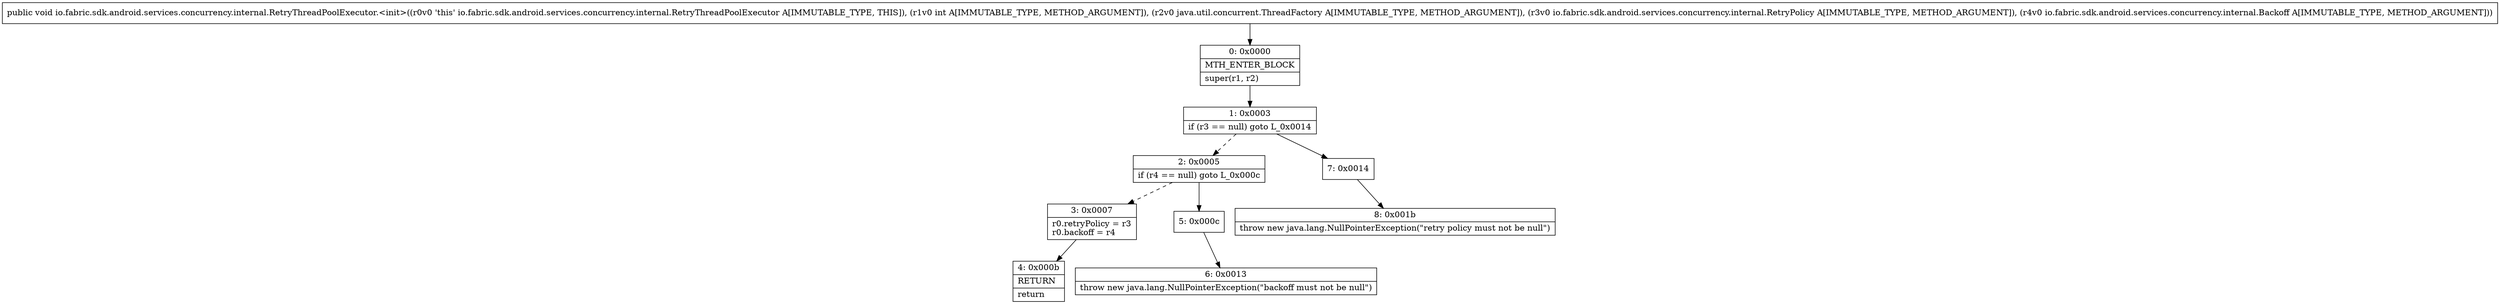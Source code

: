 digraph "CFG forio.fabric.sdk.android.services.concurrency.internal.RetryThreadPoolExecutor.\<init\>(ILjava\/util\/concurrent\/ThreadFactory;Lio\/fabric\/sdk\/android\/services\/concurrency\/internal\/RetryPolicy;Lio\/fabric\/sdk\/android\/services\/concurrency\/internal\/Backoff;)V" {
Node_0 [shape=record,label="{0\:\ 0x0000|MTH_ENTER_BLOCK\l|super(r1, r2)\l}"];
Node_1 [shape=record,label="{1\:\ 0x0003|if (r3 == null) goto L_0x0014\l}"];
Node_2 [shape=record,label="{2\:\ 0x0005|if (r4 == null) goto L_0x000c\l}"];
Node_3 [shape=record,label="{3\:\ 0x0007|r0.retryPolicy = r3\lr0.backoff = r4\l}"];
Node_4 [shape=record,label="{4\:\ 0x000b|RETURN\l|return\l}"];
Node_5 [shape=record,label="{5\:\ 0x000c}"];
Node_6 [shape=record,label="{6\:\ 0x0013|throw new java.lang.NullPointerException(\"backoff must not be null\")\l}"];
Node_7 [shape=record,label="{7\:\ 0x0014}"];
Node_8 [shape=record,label="{8\:\ 0x001b|throw new java.lang.NullPointerException(\"retry policy must not be null\")\l}"];
MethodNode[shape=record,label="{public void io.fabric.sdk.android.services.concurrency.internal.RetryThreadPoolExecutor.\<init\>((r0v0 'this' io.fabric.sdk.android.services.concurrency.internal.RetryThreadPoolExecutor A[IMMUTABLE_TYPE, THIS]), (r1v0 int A[IMMUTABLE_TYPE, METHOD_ARGUMENT]), (r2v0 java.util.concurrent.ThreadFactory A[IMMUTABLE_TYPE, METHOD_ARGUMENT]), (r3v0 io.fabric.sdk.android.services.concurrency.internal.RetryPolicy A[IMMUTABLE_TYPE, METHOD_ARGUMENT]), (r4v0 io.fabric.sdk.android.services.concurrency.internal.Backoff A[IMMUTABLE_TYPE, METHOD_ARGUMENT])) }"];
MethodNode -> Node_0;
Node_0 -> Node_1;
Node_1 -> Node_2[style=dashed];
Node_1 -> Node_7;
Node_2 -> Node_3[style=dashed];
Node_2 -> Node_5;
Node_3 -> Node_4;
Node_5 -> Node_6;
Node_7 -> Node_8;
}

